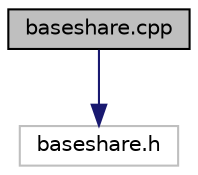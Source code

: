 digraph "baseshare.cpp"
{
 // LATEX_PDF_SIZE
  edge [fontname="Helvetica",fontsize="10",labelfontname="Helvetica",labelfontsize="10"];
  node [fontname="Helvetica",fontsize="10",shape=record];
  Node1 [label="baseshare.cpp",height=0.2,width=0.4,color="black", fillcolor="grey75", style="filled", fontcolor="black",tooltip="Source code of a base class for type-safe, thread-safe task data exchange classes."];
  Node1 -> Node2 [color="midnightblue",fontsize="10",style="solid",fontname="Helvetica"];
  Node2 [label="baseshare.h",height=0.2,width=0.4,color="grey75", fillcolor="white", style="filled",tooltip=" "];
}
